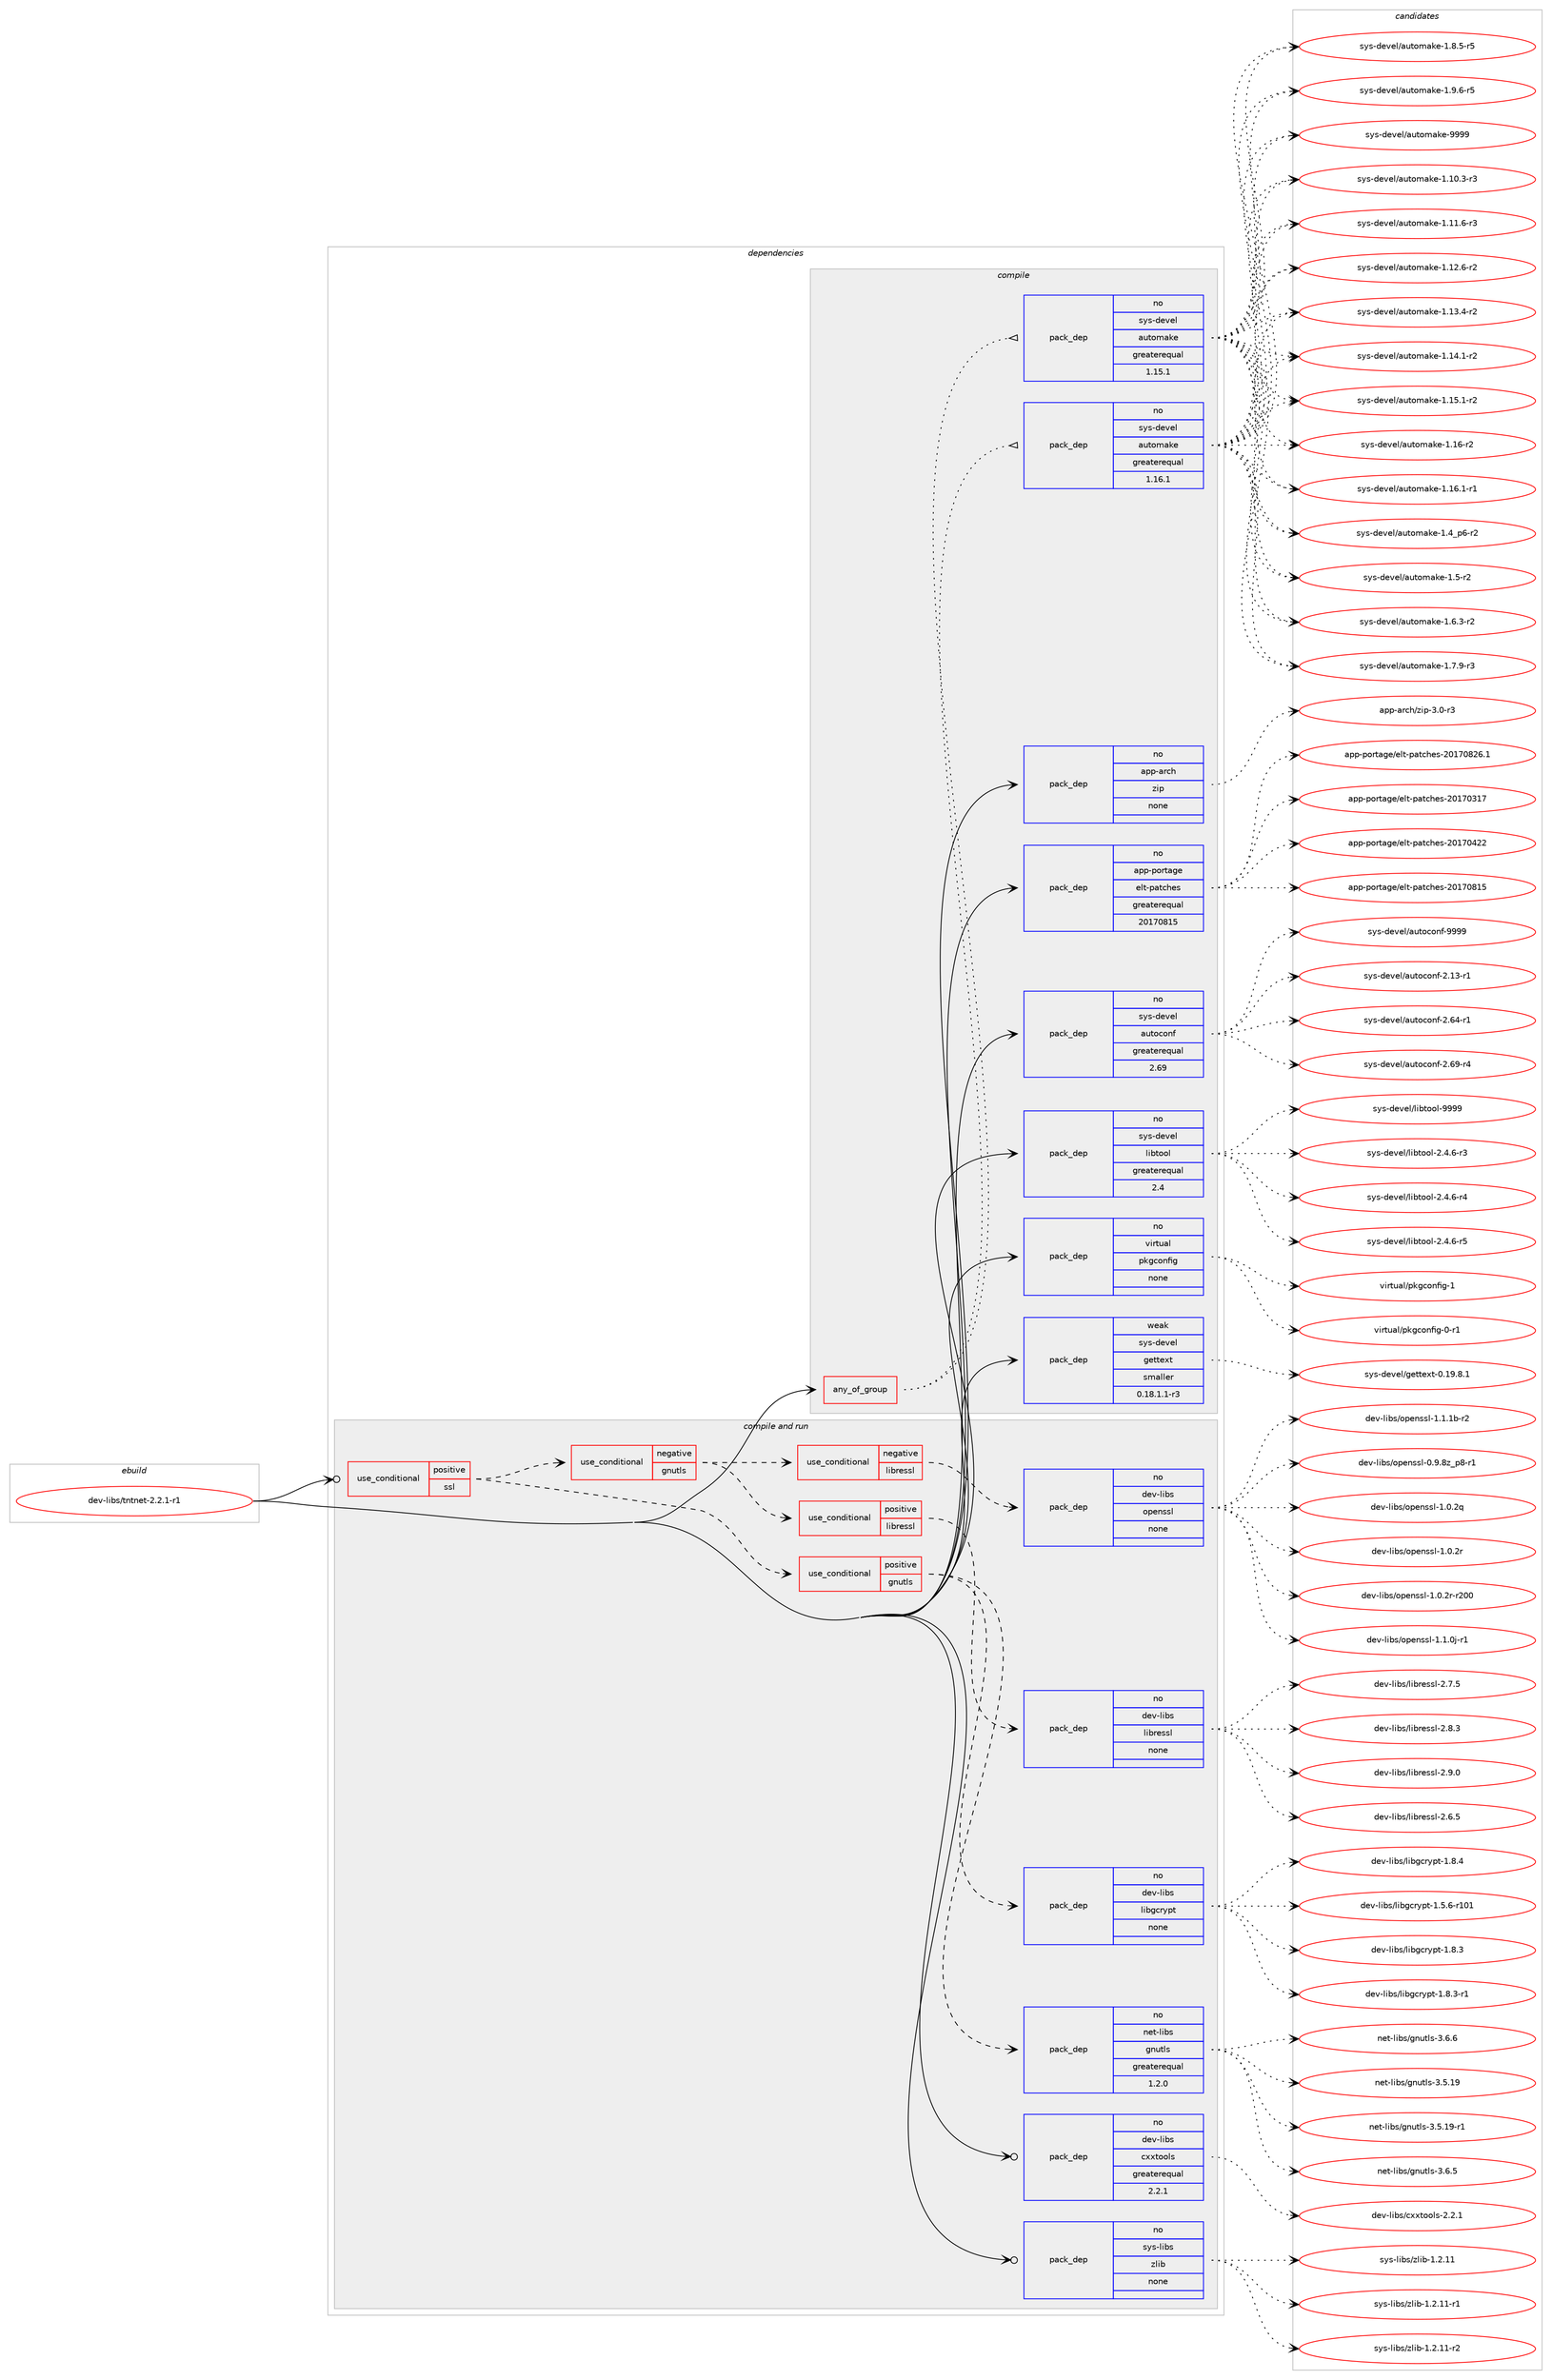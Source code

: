 digraph prolog {

# *************
# Graph options
# *************

newrank=true;
concentrate=true;
compound=true;
graph [rankdir=LR,fontname=Helvetica,fontsize=10,ranksep=1.5];#, ranksep=2.5, nodesep=0.2];
edge  [arrowhead=vee];
node  [fontname=Helvetica,fontsize=10];

# **********
# The ebuild
# **********

subgraph cluster_leftcol {
color=gray;
rank=same;
label=<<i>ebuild</i>>;
id [label="dev-libs/tntnet-2.2.1-r1", color=red, width=4, href="../dev-libs/tntnet-2.2.1-r1.svg"];
}

# ****************
# The dependencies
# ****************

subgraph cluster_midcol {
color=gray;
label=<<i>dependencies</i>>;
subgraph cluster_compile {
fillcolor="#eeeeee";
style=filled;
label=<<i>compile</i>>;
subgraph any22415 {
dependency1372132 [label=<<TABLE BORDER="0" CELLBORDER="1" CELLSPACING="0" CELLPADDING="4"><TR><TD CELLPADDING="10">any_of_group</TD></TR></TABLE>>, shape=none, color=red];subgraph pack982187 {
dependency1372133 [label=<<TABLE BORDER="0" CELLBORDER="1" CELLSPACING="0" CELLPADDING="4" WIDTH="220"><TR><TD ROWSPAN="6" CELLPADDING="30">pack_dep</TD></TR><TR><TD WIDTH="110">no</TD></TR><TR><TD>sys-devel</TD></TR><TR><TD>automake</TD></TR><TR><TD>greaterequal</TD></TR><TR><TD>1.16.1</TD></TR></TABLE>>, shape=none, color=blue];
}
dependency1372132:e -> dependency1372133:w [weight=20,style="dotted",arrowhead="oinv"];
subgraph pack982188 {
dependency1372134 [label=<<TABLE BORDER="0" CELLBORDER="1" CELLSPACING="0" CELLPADDING="4" WIDTH="220"><TR><TD ROWSPAN="6" CELLPADDING="30">pack_dep</TD></TR><TR><TD WIDTH="110">no</TD></TR><TR><TD>sys-devel</TD></TR><TR><TD>automake</TD></TR><TR><TD>greaterequal</TD></TR><TR><TD>1.15.1</TD></TR></TABLE>>, shape=none, color=blue];
}
dependency1372132:e -> dependency1372134:w [weight=20,style="dotted",arrowhead="oinv"];
}
id:e -> dependency1372132:w [weight=20,style="solid",arrowhead="vee"];
subgraph pack982189 {
dependency1372135 [label=<<TABLE BORDER="0" CELLBORDER="1" CELLSPACING="0" CELLPADDING="4" WIDTH="220"><TR><TD ROWSPAN="6" CELLPADDING="30">pack_dep</TD></TR><TR><TD WIDTH="110">no</TD></TR><TR><TD>app-arch</TD></TR><TR><TD>zip</TD></TR><TR><TD>none</TD></TR><TR><TD></TD></TR></TABLE>>, shape=none, color=blue];
}
id:e -> dependency1372135:w [weight=20,style="solid",arrowhead="vee"];
subgraph pack982190 {
dependency1372136 [label=<<TABLE BORDER="0" CELLBORDER="1" CELLSPACING="0" CELLPADDING="4" WIDTH="220"><TR><TD ROWSPAN="6" CELLPADDING="30">pack_dep</TD></TR><TR><TD WIDTH="110">no</TD></TR><TR><TD>app-portage</TD></TR><TR><TD>elt-patches</TD></TR><TR><TD>greaterequal</TD></TR><TR><TD>20170815</TD></TR></TABLE>>, shape=none, color=blue];
}
id:e -> dependency1372136:w [weight=20,style="solid",arrowhead="vee"];
subgraph pack982191 {
dependency1372137 [label=<<TABLE BORDER="0" CELLBORDER="1" CELLSPACING="0" CELLPADDING="4" WIDTH="220"><TR><TD ROWSPAN="6" CELLPADDING="30">pack_dep</TD></TR><TR><TD WIDTH="110">no</TD></TR><TR><TD>sys-devel</TD></TR><TR><TD>autoconf</TD></TR><TR><TD>greaterequal</TD></TR><TR><TD>2.69</TD></TR></TABLE>>, shape=none, color=blue];
}
id:e -> dependency1372137:w [weight=20,style="solid",arrowhead="vee"];
subgraph pack982192 {
dependency1372138 [label=<<TABLE BORDER="0" CELLBORDER="1" CELLSPACING="0" CELLPADDING="4" WIDTH="220"><TR><TD ROWSPAN="6" CELLPADDING="30">pack_dep</TD></TR><TR><TD WIDTH="110">no</TD></TR><TR><TD>sys-devel</TD></TR><TR><TD>libtool</TD></TR><TR><TD>greaterequal</TD></TR><TR><TD>2.4</TD></TR></TABLE>>, shape=none, color=blue];
}
id:e -> dependency1372138:w [weight=20,style="solid",arrowhead="vee"];
subgraph pack982193 {
dependency1372139 [label=<<TABLE BORDER="0" CELLBORDER="1" CELLSPACING="0" CELLPADDING="4" WIDTH="220"><TR><TD ROWSPAN="6" CELLPADDING="30">pack_dep</TD></TR><TR><TD WIDTH="110">no</TD></TR><TR><TD>virtual</TD></TR><TR><TD>pkgconfig</TD></TR><TR><TD>none</TD></TR><TR><TD></TD></TR></TABLE>>, shape=none, color=blue];
}
id:e -> dependency1372139:w [weight=20,style="solid",arrowhead="vee"];
subgraph pack982194 {
dependency1372140 [label=<<TABLE BORDER="0" CELLBORDER="1" CELLSPACING="0" CELLPADDING="4" WIDTH="220"><TR><TD ROWSPAN="6" CELLPADDING="30">pack_dep</TD></TR><TR><TD WIDTH="110">weak</TD></TR><TR><TD>sys-devel</TD></TR><TR><TD>gettext</TD></TR><TR><TD>smaller</TD></TR><TR><TD>0.18.1.1-r3</TD></TR></TABLE>>, shape=none, color=blue];
}
id:e -> dependency1372140:w [weight=20,style="solid",arrowhead="vee"];
}
subgraph cluster_compileandrun {
fillcolor="#eeeeee";
style=filled;
label=<<i>compile and run</i>>;
subgraph cond366966 {
dependency1372141 [label=<<TABLE BORDER="0" CELLBORDER="1" CELLSPACING="0" CELLPADDING="4"><TR><TD ROWSPAN="3" CELLPADDING="10">use_conditional</TD></TR><TR><TD>positive</TD></TR><TR><TD>ssl</TD></TR></TABLE>>, shape=none, color=red];
subgraph cond366967 {
dependency1372142 [label=<<TABLE BORDER="0" CELLBORDER="1" CELLSPACING="0" CELLPADDING="4"><TR><TD ROWSPAN="3" CELLPADDING="10">use_conditional</TD></TR><TR><TD>positive</TD></TR><TR><TD>gnutls</TD></TR></TABLE>>, shape=none, color=red];
subgraph pack982195 {
dependency1372143 [label=<<TABLE BORDER="0" CELLBORDER="1" CELLSPACING="0" CELLPADDING="4" WIDTH="220"><TR><TD ROWSPAN="6" CELLPADDING="30">pack_dep</TD></TR><TR><TD WIDTH="110">no</TD></TR><TR><TD>net-libs</TD></TR><TR><TD>gnutls</TD></TR><TR><TD>greaterequal</TD></TR><TR><TD>1.2.0</TD></TR></TABLE>>, shape=none, color=blue];
}
dependency1372142:e -> dependency1372143:w [weight=20,style="dashed",arrowhead="vee"];
subgraph pack982196 {
dependency1372144 [label=<<TABLE BORDER="0" CELLBORDER="1" CELLSPACING="0" CELLPADDING="4" WIDTH="220"><TR><TD ROWSPAN="6" CELLPADDING="30">pack_dep</TD></TR><TR><TD WIDTH="110">no</TD></TR><TR><TD>dev-libs</TD></TR><TR><TD>libgcrypt</TD></TR><TR><TD>none</TD></TR><TR><TD></TD></TR></TABLE>>, shape=none, color=blue];
}
dependency1372142:e -> dependency1372144:w [weight=20,style="dashed",arrowhead="vee"];
}
dependency1372141:e -> dependency1372142:w [weight=20,style="dashed",arrowhead="vee"];
subgraph cond366968 {
dependency1372145 [label=<<TABLE BORDER="0" CELLBORDER="1" CELLSPACING="0" CELLPADDING="4"><TR><TD ROWSPAN="3" CELLPADDING="10">use_conditional</TD></TR><TR><TD>negative</TD></TR><TR><TD>gnutls</TD></TR></TABLE>>, shape=none, color=red];
subgraph cond366969 {
dependency1372146 [label=<<TABLE BORDER="0" CELLBORDER="1" CELLSPACING="0" CELLPADDING="4"><TR><TD ROWSPAN="3" CELLPADDING="10">use_conditional</TD></TR><TR><TD>negative</TD></TR><TR><TD>libressl</TD></TR></TABLE>>, shape=none, color=red];
subgraph pack982197 {
dependency1372147 [label=<<TABLE BORDER="0" CELLBORDER="1" CELLSPACING="0" CELLPADDING="4" WIDTH="220"><TR><TD ROWSPAN="6" CELLPADDING="30">pack_dep</TD></TR><TR><TD WIDTH="110">no</TD></TR><TR><TD>dev-libs</TD></TR><TR><TD>openssl</TD></TR><TR><TD>none</TD></TR><TR><TD></TD></TR></TABLE>>, shape=none, color=blue];
}
dependency1372146:e -> dependency1372147:w [weight=20,style="dashed",arrowhead="vee"];
}
dependency1372145:e -> dependency1372146:w [weight=20,style="dashed",arrowhead="vee"];
subgraph cond366970 {
dependency1372148 [label=<<TABLE BORDER="0" CELLBORDER="1" CELLSPACING="0" CELLPADDING="4"><TR><TD ROWSPAN="3" CELLPADDING="10">use_conditional</TD></TR><TR><TD>positive</TD></TR><TR><TD>libressl</TD></TR></TABLE>>, shape=none, color=red];
subgraph pack982198 {
dependency1372149 [label=<<TABLE BORDER="0" CELLBORDER="1" CELLSPACING="0" CELLPADDING="4" WIDTH="220"><TR><TD ROWSPAN="6" CELLPADDING="30">pack_dep</TD></TR><TR><TD WIDTH="110">no</TD></TR><TR><TD>dev-libs</TD></TR><TR><TD>libressl</TD></TR><TR><TD>none</TD></TR><TR><TD></TD></TR></TABLE>>, shape=none, color=blue];
}
dependency1372148:e -> dependency1372149:w [weight=20,style="dashed",arrowhead="vee"];
}
dependency1372145:e -> dependency1372148:w [weight=20,style="dashed",arrowhead="vee"];
}
dependency1372141:e -> dependency1372145:w [weight=20,style="dashed",arrowhead="vee"];
}
id:e -> dependency1372141:w [weight=20,style="solid",arrowhead="odotvee"];
subgraph pack982199 {
dependency1372150 [label=<<TABLE BORDER="0" CELLBORDER="1" CELLSPACING="0" CELLPADDING="4" WIDTH="220"><TR><TD ROWSPAN="6" CELLPADDING="30">pack_dep</TD></TR><TR><TD WIDTH="110">no</TD></TR><TR><TD>dev-libs</TD></TR><TR><TD>cxxtools</TD></TR><TR><TD>greaterequal</TD></TR><TR><TD>2.2.1</TD></TR></TABLE>>, shape=none, color=blue];
}
id:e -> dependency1372150:w [weight=20,style="solid",arrowhead="odotvee"];
subgraph pack982200 {
dependency1372151 [label=<<TABLE BORDER="0" CELLBORDER="1" CELLSPACING="0" CELLPADDING="4" WIDTH="220"><TR><TD ROWSPAN="6" CELLPADDING="30">pack_dep</TD></TR><TR><TD WIDTH="110">no</TD></TR><TR><TD>sys-libs</TD></TR><TR><TD>zlib</TD></TR><TR><TD>none</TD></TR><TR><TD></TD></TR></TABLE>>, shape=none, color=blue];
}
id:e -> dependency1372151:w [weight=20,style="solid",arrowhead="odotvee"];
}
subgraph cluster_run {
fillcolor="#eeeeee";
style=filled;
label=<<i>run</i>>;
}
}

# **************
# The candidates
# **************

subgraph cluster_choices {
rank=same;
color=gray;
label=<<i>candidates</i>>;

subgraph choice982187 {
color=black;
nodesep=1;
choice11512111545100101118101108479711711611110997107101454946494846514511451 [label="sys-devel/automake-1.10.3-r3", color=red, width=4,href="../sys-devel/automake-1.10.3-r3.svg"];
choice11512111545100101118101108479711711611110997107101454946494946544511451 [label="sys-devel/automake-1.11.6-r3", color=red, width=4,href="../sys-devel/automake-1.11.6-r3.svg"];
choice11512111545100101118101108479711711611110997107101454946495046544511450 [label="sys-devel/automake-1.12.6-r2", color=red, width=4,href="../sys-devel/automake-1.12.6-r2.svg"];
choice11512111545100101118101108479711711611110997107101454946495146524511450 [label="sys-devel/automake-1.13.4-r2", color=red, width=4,href="../sys-devel/automake-1.13.4-r2.svg"];
choice11512111545100101118101108479711711611110997107101454946495246494511450 [label="sys-devel/automake-1.14.1-r2", color=red, width=4,href="../sys-devel/automake-1.14.1-r2.svg"];
choice11512111545100101118101108479711711611110997107101454946495346494511450 [label="sys-devel/automake-1.15.1-r2", color=red, width=4,href="../sys-devel/automake-1.15.1-r2.svg"];
choice1151211154510010111810110847971171161111099710710145494649544511450 [label="sys-devel/automake-1.16-r2", color=red, width=4,href="../sys-devel/automake-1.16-r2.svg"];
choice11512111545100101118101108479711711611110997107101454946495446494511449 [label="sys-devel/automake-1.16.1-r1", color=red, width=4,href="../sys-devel/automake-1.16.1-r1.svg"];
choice115121115451001011181011084797117116111109971071014549465295112544511450 [label="sys-devel/automake-1.4_p6-r2", color=red, width=4,href="../sys-devel/automake-1.4_p6-r2.svg"];
choice11512111545100101118101108479711711611110997107101454946534511450 [label="sys-devel/automake-1.5-r2", color=red, width=4,href="../sys-devel/automake-1.5-r2.svg"];
choice115121115451001011181011084797117116111109971071014549465446514511450 [label="sys-devel/automake-1.6.3-r2", color=red, width=4,href="../sys-devel/automake-1.6.3-r2.svg"];
choice115121115451001011181011084797117116111109971071014549465546574511451 [label="sys-devel/automake-1.7.9-r3", color=red, width=4,href="../sys-devel/automake-1.7.9-r3.svg"];
choice115121115451001011181011084797117116111109971071014549465646534511453 [label="sys-devel/automake-1.8.5-r5", color=red, width=4,href="../sys-devel/automake-1.8.5-r5.svg"];
choice115121115451001011181011084797117116111109971071014549465746544511453 [label="sys-devel/automake-1.9.6-r5", color=red, width=4,href="../sys-devel/automake-1.9.6-r5.svg"];
choice115121115451001011181011084797117116111109971071014557575757 [label="sys-devel/automake-9999", color=red, width=4,href="../sys-devel/automake-9999.svg"];
dependency1372133:e -> choice11512111545100101118101108479711711611110997107101454946494846514511451:w [style=dotted,weight="100"];
dependency1372133:e -> choice11512111545100101118101108479711711611110997107101454946494946544511451:w [style=dotted,weight="100"];
dependency1372133:e -> choice11512111545100101118101108479711711611110997107101454946495046544511450:w [style=dotted,weight="100"];
dependency1372133:e -> choice11512111545100101118101108479711711611110997107101454946495146524511450:w [style=dotted,weight="100"];
dependency1372133:e -> choice11512111545100101118101108479711711611110997107101454946495246494511450:w [style=dotted,weight="100"];
dependency1372133:e -> choice11512111545100101118101108479711711611110997107101454946495346494511450:w [style=dotted,weight="100"];
dependency1372133:e -> choice1151211154510010111810110847971171161111099710710145494649544511450:w [style=dotted,weight="100"];
dependency1372133:e -> choice11512111545100101118101108479711711611110997107101454946495446494511449:w [style=dotted,weight="100"];
dependency1372133:e -> choice115121115451001011181011084797117116111109971071014549465295112544511450:w [style=dotted,weight="100"];
dependency1372133:e -> choice11512111545100101118101108479711711611110997107101454946534511450:w [style=dotted,weight="100"];
dependency1372133:e -> choice115121115451001011181011084797117116111109971071014549465446514511450:w [style=dotted,weight="100"];
dependency1372133:e -> choice115121115451001011181011084797117116111109971071014549465546574511451:w [style=dotted,weight="100"];
dependency1372133:e -> choice115121115451001011181011084797117116111109971071014549465646534511453:w [style=dotted,weight="100"];
dependency1372133:e -> choice115121115451001011181011084797117116111109971071014549465746544511453:w [style=dotted,weight="100"];
dependency1372133:e -> choice115121115451001011181011084797117116111109971071014557575757:w [style=dotted,weight="100"];
}
subgraph choice982188 {
color=black;
nodesep=1;
choice11512111545100101118101108479711711611110997107101454946494846514511451 [label="sys-devel/automake-1.10.3-r3", color=red, width=4,href="../sys-devel/automake-1.10.3-r3.svg"];
choice11512111545100101118101108479711711611110997107101454946494946544511451 [label="sys-devel/automake-1.11.6-r3", color=red, width=4,href="../sys-devel/automake-1.11.6-r3.svg"];
choice11512111545100101118101108479711711611110997107101454946495046544511450 [label="sys-devel/automake-1.12.6-r2", color=red, width=4,href="../sys-devel/automake-1.12.6-r2.svg"];
choice11512111545100101118101108479711711611110997107101454946495146524511450 [label="sys-devel/automake-1.13.4-r2", color=red, width=4,href="../sys-devel/automake-1.13.4-r2.svg"];
choice11512111545100101118101108479711711611110997107101454946495246494511450 [label="sys-devel/automake-1.14.1-r2", color=red, width=4,href="../sys-devel/automake-1.14.1-r2.svg"];
choice11512111545100101118101108479711711611110997107101454946495346494511450 [label="sys-devel/automake-1.15.1-r2", color=red, width=4,href="../sys-devel/automake-1.15.1-r2.svg"];
choice1151211154510010111810110847971171161111099710710145494649544511450 [label="sys-devel/automake-1.16-r2", color=red, width=4,href="../sys-devel/automake-1.16-r2.svg"];
choice11512111545100101118101108479711711611110997107101454946495446494511449 [label="sys-devel/automake-1.16.1-r1", color=red, width=4,href="../sys-devel/automake-1.16.1-r1.svg"];
choice115121115451001011181011084797117116111109971071014549465295112544511450 [label="sys-devel/automake-1.4_p6-r2", color=red, width=4,href="../sys-devel/automake-1.4_p6-r2.svg"];
choice11512111545100101118101108479711711611110997107101454946534511450 [label="sys-devel/automake-1.5-r2", color=red, width=4,href="../sys-devel/automake-1.5-r2.svg"];
choice115121115451001011181011084797117116111109971071014549465446514511450 [label="sys-devel/automake-1.6.3-r2", color=red, width=4,href="../sys-devel/automake-1.6.3-r2.svg"];
choice115121115451001011181011084797117116111109971071014549465546574511451 [label="sys-devel/automake-1.7.9-r3", color=red, width=4,href="../sys-devel/automake-1.7.9-r3.svg"];
choice115121115451001011181011084797117116111109971071014549465646534511453 [label="sys-devel/automake-1.8.5-r5", color=red, width=4,href="../sys-devel/automake-1.8.5-r5.svg"];
choice115121115451001011181011084797117116111109971071014549465746544511453 [label="sys-devel/automake-1.9.6-r5", color=red, width=4,href="../sys-devel/automake-1.9.6-r5.svg"];
choice115121115451001011181011084797117116111109971071014557575757 [label="sys-devel/automake-9999", color=red, width=4,href="../sys-devel/automake-9999.svg"];
dependency1372134:e -> choice11512111545100101118101108479711711611110997107101454946494846514511451:w [style=dotted,weight="100"];
dependency1372134:e -> choice11512111545100101118101108479711711611110997107101454946494946544511451:w [style=dotted,weight="100"];
dependency1372134:e -> choice11512111545100101118101108479711711611110997107101454946495046544511450:w [style=dotted,weight="100"];
dependency1372134:e -> choice11512111545100101118101108479711711611110997107101454946495146524511450:w [style=dotted,weight="100"];
dependency1372134:e -> choice11512111545100101118101108479711711611110997107101454946495246494511450:w [style=dotted,weight="100"];
dependency1372134:e -> choice11512111545100101118101108479711711611110997107101454946495346494511450:w [style=dotted,weight="100"];
dependency1372134:e -> choice1151211154510010111810110847971171161111099710710145494649544511450:w [style=dotted,weight="100"];
dependency1372134:e -> choice11512111545100101118101108479711711611110997107101454946495446494511449:w [style=dotted,weight="100"];
dependency1372134:e -> choice115121115451001011181011084797117116111109971071014549465295112544511450:w [style=dotted,weight="100"];
dependency1372134:e -> choice11512111545100101118101108479711711611110997107101454946534511450:w [style=dotted,weight="100"];
dependency1372134:e -> choice115121115451001011181011084797117116111109971071014549465446514511450:w [style=dotted,weight="100"];
dependency1372134:e -> choice115121115451001011181011084797117116111109971071014549465546574511451:w [style=dotted,weight="100"];
dependency1372134:e -> choice115121115451001011181011084797117116111109971071014549465646534511453:w [style=dotted,weight="100"];
dependency1372134:e -> choice115121115451001011181011084797117116111109971071014549465746544511453:w [style=dotted,weight="100"];
dependency1372134:e -> choice115121115451001011181011084797117116111109971071014557575757:w [style=dotted,weight="100"];
}
subgraph choice982189 {
color=black;
nodesep=1;
choice9711211245971149910447122105112455146484511451 [label="app-arch/zip-3.0-r3", color=red, width=4,href="../app-arch/zip-3.0-r3.svg"];
dependency1372135:e -> choice9711211245971149910447122105112455146484511451:w [style=dotted,weight="100"];
}
subgraph choice982190 {
color=black;
nodesep=1;
choice97112112451121111141169710310147101108116451129711699104101115455048495548514955 [label="app-portage/elt-patches-20170317", color=red, width=4,href="../app-portage/elt-patches-20170317.svg"];
choice97112112451121111141169710310147101108116451129711699104101115455048495548525050 [label="app-portage/elt-patches-20170422", color=red, width=4,href="../app-portage/elt-patches-20170422.svg"];
choice97112112451121111141169710310147101108116451129711699104101115455048495548564953 [label="app-portage/elt-patches-20170815", color=red, width=4,href="../app-portage/elt-patches-20170815.svg"];
choice971121124511211111411697103101471011081164511297116991041011154550484955485650544649 [label="app-portage/elt-patches-20170826.1", color=red, width=4,href="../app-portage/elt-patches-20170826.1.svg"];
dependency1372136:e -> choice97112112451121111141169710310147101108116451129711699104101115455048495548514955:w [style=dotted,weight="100"];
dependency1372136:e -> choice97112112451121111141169710310147101108116451129711699104101115455048495548525050:w [style=dotted,weight="100"];
dependency1372136:e -> choice97112112451121111141169710310147101108116451129711699104101115455048495548564953:w [style=dotted,weight="100"];
dependency1372136:e -> choice971121124511211111411697103101471011081164511297116991041011154550484955485650544649:w [style=dotted,weight="100"];
}
subgraph choice982191 {
color=black;
nodesep=1;
choice1151211154510010111810110847971171161119911111010245504649514511449 [label="sys-devel/autoconf-2.13-r1", color=red, width=4,href="../sys-devel/autoconf-2.13-r1.svg"];
choice1151211154510010111810110847971171161119911111010245504654524511449 [label="sys-devel/autoconf-2.64-r1", color=red, width=4,href="../sys-devel/autoconf-2.64-r1.svg"];
choice1151211154510010111810110847971171161119911111010245504654574511452 [label="sys-devel/autoconf-2.69-r4", color=red, width=4,href="../sys-devel/autoconf-2.69-r4.svg"];
choice115121115451001011181011084797117116111991111101024557575757 [label="sys-devel/autoconf-9999", color=red, width=4,href="../sys-devel/autoconf-9999.svg"];
dependency1372137:e -> choice1151211154510010111810110847971171161119911111010245504649514511449:w [style=dotted,weight="100"];
dependency1372137:e -> choice1151211154510010111810110847971171161119911111010245504654524511449:w [style=dotted,weight="100"];
dependency1372137:e -> choice1151211154510010111810110847971171161119911111010245504654574511452:w [style=dotted,weight="100"];
dependency1372137:e -> choice115121115451001011181011084797117116111991111101024557575757:w [style=dotted,weight="100"];
}
subgraph choice982192 {
color=black;
nodesep=1;
choice1151211154510010111810110847108105981161111111084550465246544511451 [label="sys-devel/libtool-2.4.6-r3", color=red, width=4,href="../sys-devel/libtool-2.4.6-r3.svg"];
choice1151211154510010111810110847108105981161111111084550465246544511452 [label="sys-devel/libtool-2.4.6-r4", color=red, width=4,href="../sys-devel/libtool-2.4.6-r4.svg"];
choice1151211154510010111810110847108105981161111111084550465246544511453 [label="sys-devel/libtool-2.4.6-r5", color=red, width=4,href="../sys-devel/libtool-2.4.6-r5.svg"];
choice1151211154510010111810110847108105981161111111084557575757 [label="sys-devel/libtool-9999", color=red, width=4,href="../sys-devel/libtool-9999.svg"];
dependency1372138:e -> choice1151211154510010111810110847108105981161111111084550465246544511451:w [style=dotted,weight="100"];
dependency1372138:e -> choice1151211154510010111810110847108105981161111111084550465246544511452:w [style=dotted,weight="100"];
dependency1372138:e -> choice1151211154510010111810110847108105981161111111084550465246544511453:w [style=dotted,weight="100"];
dependency1372138:e -> choice1151211154510010111810110847108105981161111111084557575757:w [style=dotted,weight="100"];
}
subgraph choice982193 {
color=black;
nodesep=1;
choice11810511411611797108471121071039911111010210510345484511449 [label="virtual/pkgconfig-0-r1", color=red, width=4,href="../virtual/pkgconfig-0-r1.svg"];
choice1181051141161179710847112107103991111101021051034549 [label="virtual/pkgconfig-1", color=red, width=4,href="../virtual/pkgconfig-1.svg"];
dependency1372139:e -> choice11810511411611797108471121071039911111010210510345484511449:w [style=dotted,weight="100"];
dependency1372139:e -> choice1181051141161179710847112107103991111101021051034549:w [style=dotted,weight="100"];
}
subgraph choice982194 {
color=black;
nodesep=1;
choice1151211154510010111810110847103101116116101120116454846495746564649 [label="sys-devel/gettext-0.19.8.1", color=red, width=4,href="../sys-devel/gettext-0.19.8.1.svg"];
dependency1372140:e -> choice1151211154510010111810110847103101116116101120116454846495746564649:w [style=dotted,weight="100"];
}
subgraph choice982195 {
color=black;
nodesep=1;
choice11010111645108105981154710311011711610811545514653464957 [label="net-libs/gnutls-3.5.19", color=red, width=4,href="../net-libs/gnutls-3.5.19.svg"];
choice110101116451081059811547103110117116108115455146534649574511449 [label="net-libs/gnutls-3.5.19-r1", color=red, width=4,href="../net-libs/gnutls-3.5.19-r1.svg"];
choice110101116451081059811547103110117116108115455146544653 [label="net-libs/gnutls-3.6.5", color=red, width=4,href="../net-libs/gnutls-3.6.5.svg"];
choice110101116451081059811547103110117116108115455146544654 [label="net-libs/gnutls-3.6.6", color=red, width=4,href="../net-libs/gnutls-3.6.6.svg"];
dependency1372143:e -> choice11010111645108105981154710311011711610811545514653464957:w [style=dotted,weight="100"];
dependency1372143:e -> choice110101116451081059811547103110117116108115455146534649574511449:w [style=dotted,weight="100"];
dependency1372143:e -> choice110101116451081059811547103110117116108115455146544653:w [style=dotted,weight="100"];
dependency1372143:e -> choice110101116451081059811547103110117116108115455146544654:w [style=dotted,weight="100"];
}
subgraph choice982196 {
color=black;
nodesep=1;
choice100101118451081059811547108105981039911412111211645494653465445114494849 [label="dev-libs/libgcrypt-1.5.6-r101", color=red, width=4,href="../dev-libs/libgcrypt-1.5.6-r101.svg"];
choice1001011184510810598115471081059810399114121112116454946564651 [label="dev-libs/libgcrypt-1.8.3", color=red, width=4,href="../dev-libs/libgcrypt-1.8.3.svg"];
choice10010111845108105981154710810598103991141211121164549465646514511449 [label="dev-libs/libgcrypt-1.8.3-r1", color=red, width=4,href="../dev-libs/libgcrypt-1.8.3-r1.svg"];
choice1001011184510810598115471081059810399114121112116454946564652 [label="dev-libs/libgcrypt-1.8.4", color=red, width=4,href="../dev-libs/libgcrypt-1.8.4.svg"];
dependency1372144:e -> choice100101118451081059811547108105981039911412111211645494653465445114494849:w [style=dotted,weight="100"];
dependency1372144:e -> choice1001011184510810598115471081059810399114121112116454946564651:w [style=dotted,weight="100"];
dependency1372144:e -> choice10010111845108105981154710810598103991141211121164549465646514511449:w [style=dotted,weight="100"];
dependency1372144:e -> choice1001011184510810598115471081059810399114121112116454946564652:w [style=dotted,weight="100"];
}
subgraph choice982197 {
color=black;
nodesep=1;
choice10010111845108105981154711111210111011511510845484657465612295112564511449 [label="dev-libs/openssl-0.9.8z_p8-r1", color=red, width=4,href="../dev-libs/openssl-0.9.8z_p8-r1.svg"];
choice100101118451081059811547111112101110115115108454946484650113 [label="dev-libs/openssl-1.0.2q", color=red, width=4,href="../dev-libs/openssl-1.0.2q.svg"];
choice100101118451081059811547111112101110115115108454946484650114 [label="dev-libs/openssl-1.0.2r", color=red, width=4,href="../dev-libs/openssl-1.0.2r.svg"];
choice10010111845108105981154711111210111011511510845494648465011445114504848 [label="dev-libs/openssl-1.0.2r-r200", color=red, width=4,href="../dev-libs/openssl-1.0.2r-r200.svg"];
choice1001011184510810598115471111121011101151151084549464946481064511449 [label="dev-libs/openssl-1.1.0j-r1", color=red, width=4,href="../dev-libs/openssl-1.1.0j-r1.svg"];
choice100101118451081059811547111112101110115115108454946494649984511450 [label="dev-libs/openssl-1.1.1b-r2", color=red, width=4,href="../dev-libs/openssl-1.1.1b-r2.svg"];
dependency1372147:e -> choice10010111845108105981154711111210111011511510845484657465612295112564511449:w [style=dotted,weight="100"];
dependency1372147:e -> choice100101118451081059811547111112101110115115108454946484650113:w [style=dotted,weight="100"];
dependency1372147:e -> choice100101118451081059811547111112101110115115108454946484650114:w [style=dotted,weight="100"];
dependency1372147:e -> choice10010111845108105981154711111210111011511510845494648465011445114504848:w [style=dotted,weight="100"];
dependency1372147:e -> choice1001011184510810598115471111121011101151151084549464946481064511449:w [style=dotted,weight="100"];
dependency1372147:e -> choice100101118451081059811547111112101110115115108454946494649984511450:w [style=dotted,weight="100"];
}
subgraph choice982198 {
color=black;
nodesep=1;
choice10010111845108105981154710810598114101115115108455046544653 [label="dev-libs/libressl-2.6.5", color=red, width=4,href="../dev-libs/libressl-2.6.5.svg"];
choice10010111845108105981154710810598114101115115108455046554653 [label="dev-libs/libressl-2.7.5", color=red, width=4,href="../dev-libs/libressl-2.7.5.svg"];
choice10010111845108105981154710810598114101115115108455046564651 [label="dev-libs/libressl-2.8.3", color=red, width=4,href="../dev-libs/libressl-2.8.3.svg"];
choice10010111845108105981154710810598114101115115108455046574648 [label="dev-libs/libressl-2.9.0", color=red, width=4,href="../dev-libs/libressl-2.9.0.svg"];
dependency1372149:e -> choice10010111845108105981154710810598114101115115108455046544653:w [style=dotted,weight="100"];
dependency1372149:e -> choice10010111845108105981154710810598114101115115108455046554653:w [style=dotted,weight="100"];
dependency1372149:e -> choice10010111845108105981154710810598114101115115108455046564651:w [style=dotted,weight="100"];
dependency1372149:e -> choice10010111845108105981154710810598114101115115108455046574648:w [style=dotted,weight="100"];
}
subgraph choice982199 {
color=black;
nodesep=1;
choice10010111845108105981154799120120116111111108115455046504649 [label="dev-libs/cxxtools-2.2.1", color=red, width=4,href="../dev-libs/cxxtools-2.2.1.svg"];
dependency1372150:e -> choice10010111845108105981154799120120116111111108115455046504649:w [style=dotted,weight="100"];
}
subgraph choice982200 {
color=black;
nodesep=1;
choice1151211154510810598115471221081059845494650464949 [label="sys-libs/zlib-1.2.11", color=red, width=4,href="../sys-libs/zlib-1.2.11.svg"];
choice11512111545108105981154712210810598454946504649494511449 [label="sys-libs/zlib-1.2.11-r1", color=red, width=4,href="../sys-libs/zlib-1.2.11-r1.svg"];
choice11512111545108105981154712210810598454946504649494511450 [label="sys-libs/zlib-1.2.11-r2", color=red, width=4,href="../sys-libs/zlib-1.2.11-r2.svg"];
dependency1372151:e -> choice1151211154510810598115471221081059845494650464949:w [style=dotted,weight="100"];
dependency1372151:e -> choice11512111545108105981154712210810598454946504649494511449:w [style=dotted,weight="100"];
dependency1372151:e -> choice11512111545108105981154712210810598454946504649494511450:w [style=dotted,weight="100"];
}
}

}
